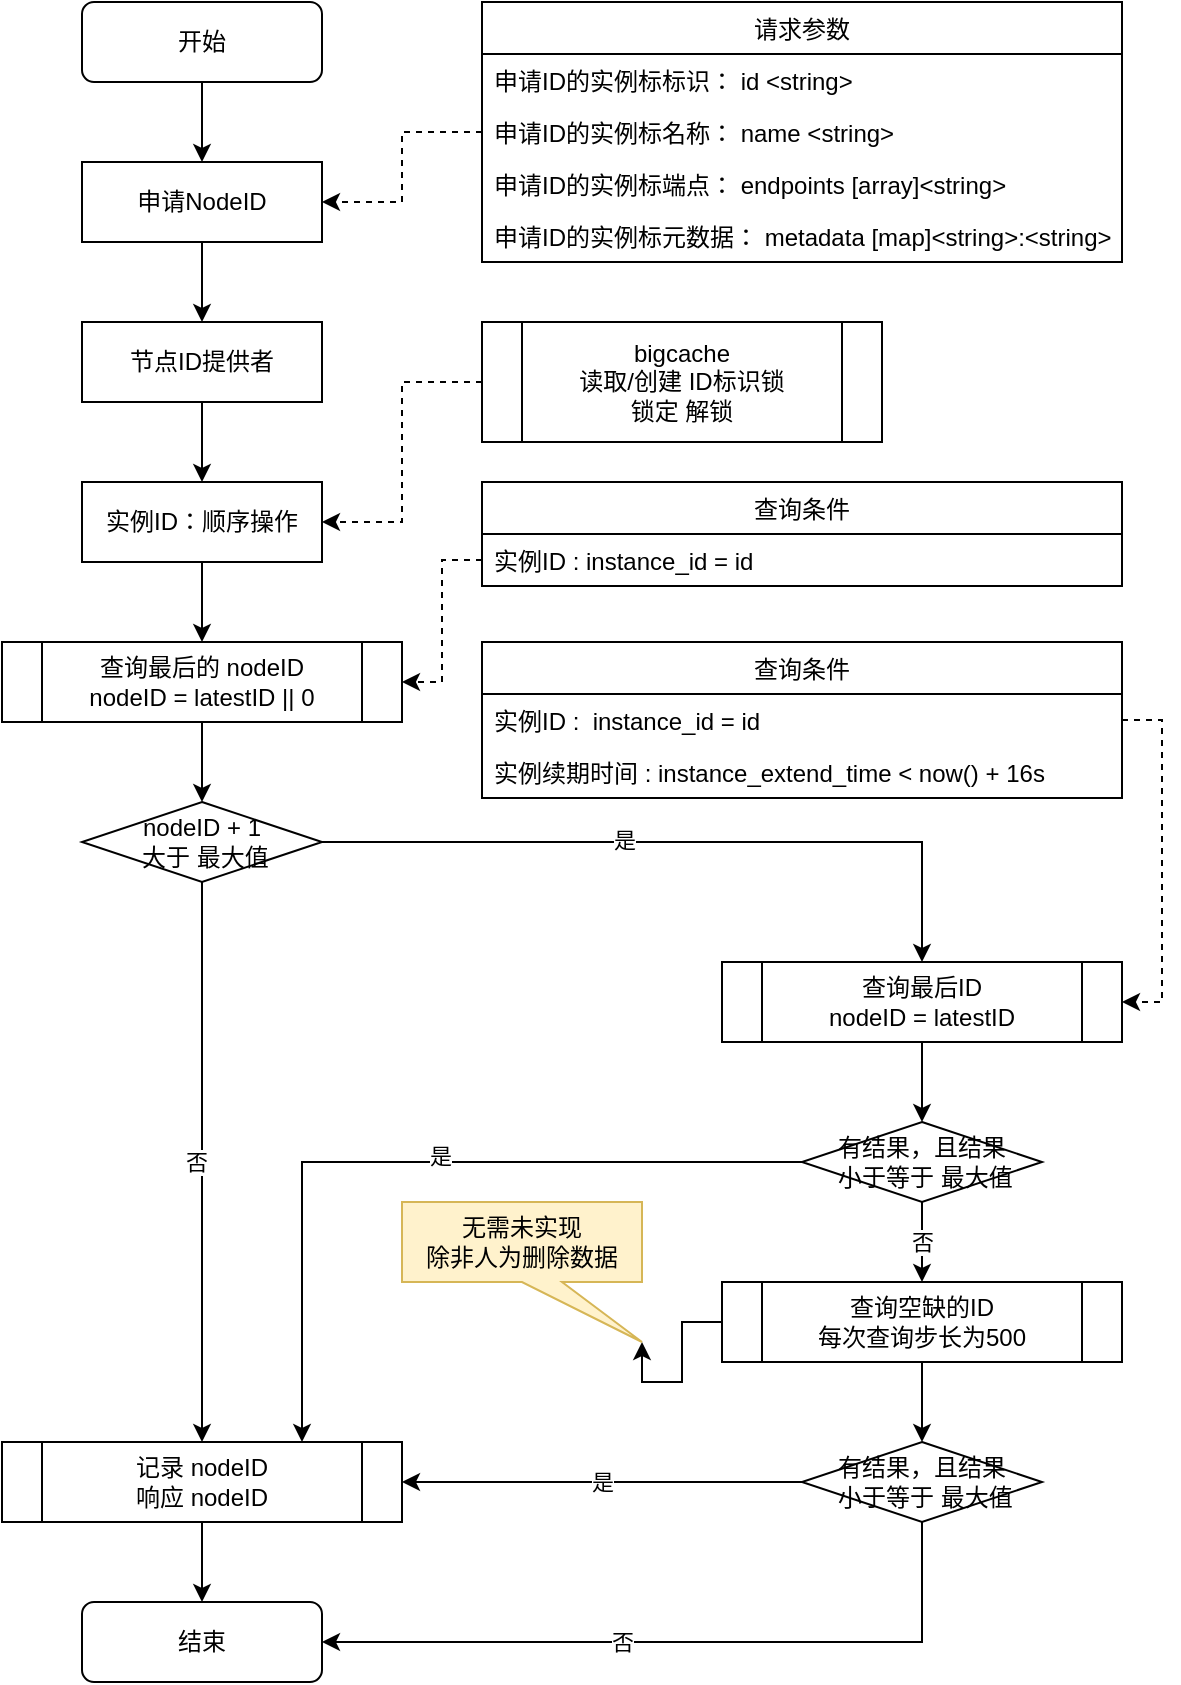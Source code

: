 <mxfile version="20.2.3" type="device"><diagram id="E7k10DQzyjC-WY7CrID5" name="第 1 页"><mxGraphModel dx="946" dy="613" grid="1" gridSize="10" guides="1" tooltips="1" connect="1" arrows="1" fold="1" page="1" pageScale="1" pageWidth="10000" pageHeight="10000" math="0" shadow="0"><root><mxCell id="0"/><mxCell id="1" parent="0"/><mxCell id="rVcsDswaNDjHzWPaBaMH-10" style="edgeStyle=orthogonalEdgeStyle;rounded=0;orthogonalLoop=1;jettySize=auto;html=1;exitX=0.5;exitY=1;exitDx=0;exitDy=0;entryX=0.5;entryY=0;entryDx=0;entryDy=0;" edge="1" parent="1" source="rVcsDswaNDjHzWPaBaMH-3" target="rVcsDswaNDjHzWPaBaMH-4"><mxGeometry relative="1" as="geometry"/></mxCell><mxCell id="rVcsDswaNDjHzWPaBaMH-3" value="开始" style="rounded=1;whiteSpace=wrap;html=1;" vertex="1" parent="1"><mxGeometry x="480" y="80" width="120" height="40" as="geometry"/></mxCell><mxCell id="rVcsDswaNDjHzWPaBaMH-13" style="edgeStyle=orthogonalEdgeStyle;rounded=0;orthogonalLoop=1;jettySize=auto;html=1;exitX=0.5;exitY=1;exitDx=0;exitDy=0;" edge="1" parent="1" source="rVcsDswaNDjHzWPaBaMH-4" target="rVcsDswaNDjHzWPaBaMH-12"><mxGeometry relative="1" as="geometry"/></mxCell><mxCell id="rVcsDswaNDjHzWPaBaMH-4" value="申请NodeID" style="rounded=0;whiteSpace=wrap;html=1;" vertex="1" parent="1"><mxGeometry x="480" y="160" width="120" height="40" as="geometry"/></mxCell><mxCell id="rVcsDswaNDjHzWPaBaMH-5" value="请求参数" style="swimlane;fontStyle=0;childLayout=stackLayout;horizontal=1;startSize=26;fillColor=none;horizontalStack=0;resizeParent=1;resizeParentMax=0;resizeLast=0;collapsible=1;marginBottom=0;" vertex="1" parent="1"><mxGeometry x="680" y="80" width="320" height="130" as="geometry"/></mxCell><mxCell id="rVcsDswaNDjHzWPaBaMH-6" value="申请ID的实例标标识： id &lt;string&gt;" style="text;strokeColor=none;fillColor=none;align=left;verticalAlign=top;spacingLeft=4;spacingRight=4;overflow=hidden;rotatable=0;points=[[0,0.5],[1,0.5]];portConstraint=eastwest;" vertex="1" parent="rVcsDswaNDjHzWPaBaMH-5"><mxGeometry y="26" width="320" height="26" as="geometry"/></mxCell><mxCell id="rVcsDswaNDjHzWPaBaMH-7" value="申请ID的实例标名称： name &lt;string&gt;" style="text;strokeColor=none;fillColor=none;align=left;verticalAlign=top;spacingLeft=4;spacingRight=4;overflow=hidden;rotatable=0;points=[[0,0.5],[1,0.5]];portConstraint=eastwest;" vertex="1" parent="rVcsDswaNDjHzWPaBaMH-5"><mxGeometry y="52" width="320" height="26" as="geometry"/></mxCell><mxCell id="rVcsDswaNDjHzWPaBaMH-8" value="申请ID的实例标端点： endpoints [array]&lt;string&gt;" style="text;strokeColor=none;fillColor=none;align=left;verticalAlign=top;spacingLeft=4;spacingRight=4;overflow=hidden;rotatable=0;points=[[0,0.5],[1,0.5]];portConstraint=eastwest;" vertex="1" parent="rVcsDswaNDjHzWPaBaMH-5"><mxGeometry y="78" width="320" height="26" as="geometry"/></mxCell><mxCell id="rVcsDswaNDjHzWPaBaMH-9" value="申请ID的实例标元数据： metadata [map]&lt;string&gt;:&lt;string&gt;" style="text;strokeColor=none;fillColor=none;align=left;verticalAlign=top;spacingLeft=4;spacingRight=4;overflow=hidden;rotatable=0;points=[[0,0.5],[1,0.5]];portConstraint=eastwest;" vertex="1" parent="rVcsDswaNDjHzWPaBaMH-5"><mxGeometry y="104" width="320" height="26" as="geometry"/></mxCell><mxCell id="rVcsDswaNDjHzWPaBaMH-11" style="edgeStyle=orthogonalEdgeStyle;rounded=0;orthogonalLoop=1;jettySize=auto;html=1;exitX=0;exitY=0.5;exitDx=0;exitDy=0;entryX=1;entryY=0.5;entryDx=0;entryDy=0;dashed=1;" edge="1" parent="1" source="rVcsDswaNDjHzWPaBaMH-7" target="rVcsDswaNDjHzWPaBaMH-4"><mxGeometry relative="1" as="geometry"/></mxCell><mxCell id="rVcsDswaNDjHzWPaBaMH-15" style="edgeStyle=orthogonalEdgeStyle;rounded=0;orthogonalLoop=1;jettySize=auto;html=1;exitX=0.5;exitY=1;exitDx=0;exitDy=0;entryX=0.5;entryY=0;entryDx=0;entryDy=0;" edge="1" parent="1" source="rVcsDswaNDjHzWPaBaMH-12" target="rVcsDswaNDjHzWPaBaMH-14"><mxGeometry relative="1" as="geometry"/></mxCell><mxCell id="rVcsDswaNDjHzWPaBaMH-12" value="节点ID提供者" style="rounded=0;whiteSpace=wrap;html=1;" vertex="1" parent="1"><mxGeometry x="480" y="240" width="120" height="40" as="geometry"/></mxCell><mxCell id="rVcsDswaNDjHzWPaBaMH-61" style="edgeStyle=orthogonalEdgeStyle;rounded=0;orthogonalLoop=1;jettySize=auto;html=1;exitX=0.5;exitY=1;exitDx=0;exitDy=0;entryX=0.5;entryY=0;entryDx=0;entryDy=0;" edge="1" parent="1" source="rVcsDswaNDjHzWPaBaMH-14" target="rVcsDswaNDjHzWPaBaMH-29"><mxGeometry relative="1" as="geometry"/></mxCell><mxCell id="rVcsDswaNDjHzWPaBaMH-14" value="实例ID：顺序操作" style="rounded=0;whiteSpace=wrap;html=1;" vertex="1" parent="1"><mxGeometry x="480" y="320" width="120" height="40" as="geometry"/></mxCell><mxCell id="rVcsDswaNDjHzWPaBaMH-28" style="edgeStyle=orthogonalEdgeStyle;rounded=0;orthogonalLoop=1;jettySize=auto;html=1;exitX=0;exitY=0.5;exitDx=0;exitDy=0;entryX=1;entryY=0.5;entryDx=0;entryDy=0;dashed=1;" edge="1" parent="1" source="rVcsDswaNDjHzWPaBaMH-27" target="rVcsDswaNDjHzWPaBaMH-14"><mxGeometry relative="1" as="geometry"/></mxCell><mxCell id="rVcsDswaNDjHzWPaBaMH-27" value="bigcache&lt;br&gt;读取/创建 ID标识锁&lt;br&gt;锁定 解锁" style="shape=process;whiteSpace=wrap;html=1;backgroundOutline=1;" vertex="1" parent="1"><mxGeometry x="680" y="240" width="200" height="60" as="geometry"/></mxCell><mxCell id="rVcsDswaNDjHzWPaBaMH-63" style="edgeStyle=orthogonalEdgeStyle;rounded=0;orthogonalLoop=1;jettySize=auto;html=1;exitX=0.5;exitY=1;exitDx=0;exitDy=0;" edge="1" parent="1" source="rVcsDswaNDjHzWPaBaMH-29" target="rVcsDswaNDjHzWPaBaMH-62"><mxGeometry relative="1" as="geometry"/></mxCell><mxCell id="rVcsDswaNDjHzWPaBaMH-29" value="查询最后的 nodeID&lt;br&gt;nodeID = latestID || 0" style="shape=process;whiteSpace=wrap;html=1;backgroundOutline=1;" vertex="1" parent="1"><mxGeometry x="440" y="400" width="200" height="40" as="geometry"/></mxCell><mxCell id="rVcsDswaNDjHzWPaBaMH-30" value="查询条件" style="swimlane;fontStyle=0;childLayout=stackLayout;horizontal=1;startSize=26;fillColor=none;horizontalStack=0;resizeParent=1;resizeParentMax=0;resizeLast=0;collapsible=1;marginBottom=0;" vertex="1" parent="1"><mxGeometry x="680" y="320" width="320" height="52" as="geometry"/></mxCell><mxCell id="rVcsDswaNDjHzWPaBaMH-31" value="实例ID : instance_id = id" style="text;strokeColor=none;fillColor=none;align=left;verticalAlign=top;spacingLeft=4;spacingRight=4;overflow=hidden;rotatable=0;points=[[0,0.5],[1,0.5]];portConstraint=eastwest;" vertex="1" parent="rVcsDswaNDjHzWPaBaMH-30"><mxGeometry y="26" width="320" height="26" as="geometry"/></mxCell><mxCell id="rVcsDswaNDjHzWPaBaMH-35" style="edgeStyle=orthogonalEdgeStyle;rounded=0;orthogonalLoop=1;jettySize=auto;html=1;exitX=0;exitY=0.5;exitDx=0;exitDy=0;entryX=1;entryY=0.5;entryDx=0;entryDy=0;dashed=1;" edge="1" parent="1" source="rVcsDswaNDjHzWPaBaMH-31" target="rVcsDswaNDjHzWPaBaMH-29"><mxGeometry relative="1" as="geometry"/></mxCell><mxCell id="rVcsDswaNDjHzWPaBaMH-65" style="edgeStyle=orthogonalEdgeStyle;rounded=0;orthogonalLoop=1;jettySize=auto;html=1;exitX=0.5;exitY=1;exitDx=0;exitDy=0;entryX=0.5;entryY=0;entryDx=0;entryDy=0;" edge="1" parent="1" source="rVcsDswaNDjHzWPaBaMH-62" target="rVcsDswaNDjHzWPaBaMH-64"><mxGeometry relative="1" as="geometry"/></mxCell><mxCell id="rVcsDswaNDjHzWPaBaMH-66" value="否" style="edgeLabel;html=1;align=center;verticalAlign=middle;resizable=0;points=[];" vertex="1" connectable="0" parent="rVcsDswaNDjHzWPaBaMH-65"><mxGeometry y="-3" relative="1" as="geometry"><mxPoint as="offset"/></mxGeometry></mxCell><mxCell id="rVcsDswaNDjHzWPaBaMH-68" style="edgeStyle=orthogonalEdgeStyle;rounded=0;orthogonalLoop=1;jettySize=auto;html=1;exitX=1;exitY=0.5;exitDx=0;exitDy=0;" edge="1" parent="1" source="rVcsDswaNDjHzWPaBaMH-62" target="rVcsDswaNDjHzWPaBaMH-67"><mxGeometry relative="1" as="geometry"/></mxCell><mxCell id="rVcsDswaNDjHzWPaBaMH-69" value="是" style="edgeLabel;html=1;align=center;verticalAlign=middle;resizable=0;points=[];" vertex="1" connectable="0" parent="rVcsDswaNDjHzWPaBaMH-68"><mxGeometry x="-0.163" y="1" relative="1" as="geometry"><mxPoint as="offset"/></mxGeometry></mxCell><mxCell id="rVcsDswaNDjHzWPaBaMH-62" value="nodeID + 1&lt;br&gt;&amp;nbsp;大于 最大值" style="rhombus;whiteSpace=wrap;html=1;" vertex="1" parent="1"><mxGeometry x="480" y="480" width="120" height="40" as="geometry"/></mxCell><mxCell id="rVcsDswaNDjHzWPaBaMH-80" style="edgeStyle=orthogonalEdgeStyle;rounded=0;orthogonalLoop=1;jettySize=auto;html=1;exitX=0.5;exitY=1;exitDx=0;exitDy=0;" edge="1" parent="1" source="rVcsDswaNDjHzWPaBaMH-64" target="rVcsDswaNDjHzWPaBaMH-76"><mxGeometry relative="1" as="geometry"/></mxCell><mxCell id="rVcsDswaNDjHzWPaBaMH-64" value="记录 nodeID&lt;br&gt;响应 nodeID" style="shape=process;whiteSpace=wrap;html=1;backgroundOutline=1;" vertex="1" parent="1"><mxGeometry x="440" y="800" width="200" height="40" as="geometry"/></mxCell><mxCell id="rVcsDswaNDjHzWPaBaMH-77" style="edgeStyle=orthogonalEdgeStyle;rounded=0;orthogonalLoop=1;jettySize=auto;html=1;exitX=0.5;exitY=1;exitDx=0;exitDy=0;entryX=0.5;entryY=0;entryDx=0;entryDy=0;" edge="1" parent="1" source="rVcsDswaNDjHzWPaBaMH-67" target="rVcsDswaNDjHzWPaBaMH-70"><mxGeometry relative="1" as="geometry"/></mxCell><mxCell id="rVcsDswaNDjHzWPaBaMH-67" value="查询最后ID&lt;br&gt;nodeID = latestID" style="shape=process;whiteSpace=wrap;html=1;backgroundOutline=1;" vertex="1" parent="1"><mxGeometry x="800" y="560" width="200" height="40" as="geometry"/></mxCell><mxCell id="rVcsDswaNDjHzWPaBaMH-78" style="edgeStyle=orthogonalEdgeStyle;rounded=0;orthogonalLoop=1;jettySize=auto;html=1;exitX=0;exitY=0.5;exitDx=0;exitDy=0;entryX=0.75;entryY=0;entryDx=0;entryDy=0;" edge="1" parent="1" source="rVcsDswaNDjHzWPaBaMH-70" target="rVcsDswaNDjHzWPaBaMH-64"><mxGeometry relative="1" as="geometry"/></mxCell><mxCell id="rVcsDswaNDjHzWPaBaMH-79" value="是" style="edgeLabel;html=1;align=center;verticalAlign=middle;resizable=0;points=[];" vertex="1" connectable="0" parent="rVcsDswaNDjHzWPaBaMH-78"><mxGeometry x="-0.065" y="-3" relative="1" as="geometry"><mxPoint x="1" as="offset"/></mxGeometry></mxCell><mxCell id="rVcsDswaNDjHzWPaBaMH-83" value="否" style="edgeStyle=orthogonalEdgeStyle;rounded=0;orthogonalLoop=1;jettySize=auto;html=1;exitX=0.5;exitY=1;exitDx=0;exitDy=0;" edge="1" parent="1" source="rVcsDswaNDjHzWPaBaMH-70" target="rVcsDswaNDjHzWPaBaMH-82"><mxGeometry relative="1" as="geometry"/></mxCell><mxCell id="rVcsDswaNDjHzWPaBaMH-70" value="有结果，且结果&lt;br&gt;&amp;nbsp;小于等于 最大值" style="rhombus;whiteSpace=wrap;html=1;" vertex="1" parent="1"><mxGeometry x="840" y="640" width="120" height="40" as="geometry"/></mxCell><mxCell id="rVcsDswaNDjHzWPaBaMH-71" value="查询条件" style="swimlane;fontStyle=0;childLayout=stackLayout;horizontal=1;startSize=26;fillColor=none;horizontalStack=0;resizeParent=1;resizeParentMax=0;resizeLast=0;collapsible=1;marginBottom=0;" vertex="1" parent="1"><mxGeometry x="680" y="400" width="320" height="78" as="geometry"/></mxCell><mxCell id="rVcsDswaNDjHzWPaBaMH-72" value="实例ID :  instance_id = id" style="text;strokeColor=none;fillColor=none;align=left;verticalAlign=top;spacingLeft=4;spacingRight=4;overflow=hidden;rotatable=0;points=[[0,0.5],[1,0.5]];portConstraint=eastwest;" vertex="1" parent="rVcsDswaNDjHzWPaBaMH-71"><mxGeometry y="26" width="320" height="26" as="geometry"/></mxCell><mxCell id="rVcsDswaNDjHzWPaBaMH-73" value="实例续期时间 : instance_extend_time &lt; now() + 16s" style="text;strokeColor=none;fillColor=none;align=left;verticalAlign=top;spacingLeft=4;spacingRight=4;overflow=hidden;rotatable=0;points=[[0,0.5],[1,0.5]];portConstraint=eastwest;" vertex="1" parent="rVcsDswaNDjHzWPaBaMH-71"><mxGeometry y="52" width="320" height="26" as="geometry"/></mxCell><mxCell id="rVcsDswaNDjHzWPaBaMH-75" style="edgeStyle=orthogonalEdgeStyle;rounded=0;orthogonalLoop=1;jettySize=auto;html=1;exitX=1;exitY=0.5;exitDx=0;exitDy=0;entryX=1;entryY=0.5;entryDx=0;entryDy=0;dashed=1;" edge="1" parent="1" source="rVcsDswaNDjHzWPaBaMH-72" target="rVcsDswaNDjHzWPaBaMH-67"><mxGeometry relative="1" as="geometry"/></mxCell><mxCell id="rVcsDswaNDjHzWPaBaMH-76" value="结束" style="rounded=1;whiteSpace=wrap;html=1;" vertex="1" parent="1"><mxGeometry x="480" y="880" width="120" height="40" as="geometry"/></mxCell><mxCell id="rVcsDswaNDjHzWPaBaMH-85" style="edgeStyle=orthogonalEdgeStyle;rounded=0;orthogonalLoop=1;jettySize=auto;html=1;exitX=0.5;exitY=1;exitDx=0;exitDy=0;entryX=0.5;entryY=0;entryDx=0;entryDy=0;" edge="1" parent="1" source="rVcsDswaNDjHzWPaBaMH-82" target="rVcsDswaNDjHzWPaBaMH-84"><mxGeometry relative="1" as="geometry"/></mxCell><mxCell id="rVcsDswaNDjHzWPaBaMH-91" style="edgeStyle=orthogonalEdgeStyle;rounded=0;orthogonalLoop=1;jettySize=auto;html=1;exitX=0;exitY=0.5;exitDx=0;exitDy=0;entryX=0;entryY=0;entryDx=120;entryDy=70;entryPerimeter=0;" edge="1" parent="1" source="rVcsDswaNDjHzWPaBaMH-82" target="rVcsDswaNDjHzWPaBaMH-90"><mxGeometry relative="1" as="geometry"/></mxCell><mxCell id="rVcsDswaNDjHzWPaBaMH-82" value="查询空缺的ID&lt;br&gt;每次查询步长为500" style="shape=process;whiteSpace=wrap;html=1;backgroundOutline=1;" vertex="1" parent="1"><mxGeometry x="800" y="720" width="200" height="40" as="geometry"/></mxCell><mxCell id="rVcsDswaNDjHzWPaBaMH-86" value="是" style="edgeStyle=orthogonalEdgeStyle;rounded=0;orthogonalLoop=1;jettySize=auto;html=1;exitX=0;exitY=0.5;exitDx=0;exitDy=0;" edge="1" parent="1" source="rVcsDswaNDjHzWPaBaMH-84" target="rVcsDswaNDjHzWPaBaMH-64"><mxGeometry relative="1" as="geometry"/></mxCell><mxCell id="rVcsDswaNDjHzWPaBaMH-87" value="否" style="edgeStyle=orthogonalEdgeStyle;rounded=0;orthogonalLoop=1;jettySize=auto;html=1;exitX=0.5;exitY=1;exitDx=0;exitDy=0;entryX=1;entryY=0.5;entryDx=0;entryDy=0;" edge="1" parent="1" source="rVcsDswaNDjHzWPaBaMH-84" target="rVcsDswaNDjHzWPaBaMH-76"><mxGeometry x="0.167" relative="1" as="geometry"><mxPoint as="offset"/></mxGeometry></mxCell><mxCell id="rVcsDswaNDjHzWPaBaMH-84" value="有结果，且结果&lt;br&gt;&amp;nbsp;小于等于 最大值" style="rhombus;whiteSpace=wrap;html=1;" vertex="1" parent="1"><mxGeometry x="840" y="800" width="120" height="40" as="geometry"/></mxCell><mxCell id="rVcsDswaNDjHzWPaBaMH-90" value="无需未实现&lt;br&gt;除非人为删除数据" style="shape=callout;whiteSpace=wrap;html=1;perimeter=calloutPerimeter;position2=1;fillColor=#fff2cc;strokeColor=#d6b656;" vertex="1" parent="1"><mxGeometry x="640" y="680" width="120" height="70" as="geometry"/></mxCell></root></mxGraphModel></diagram></mxfile>